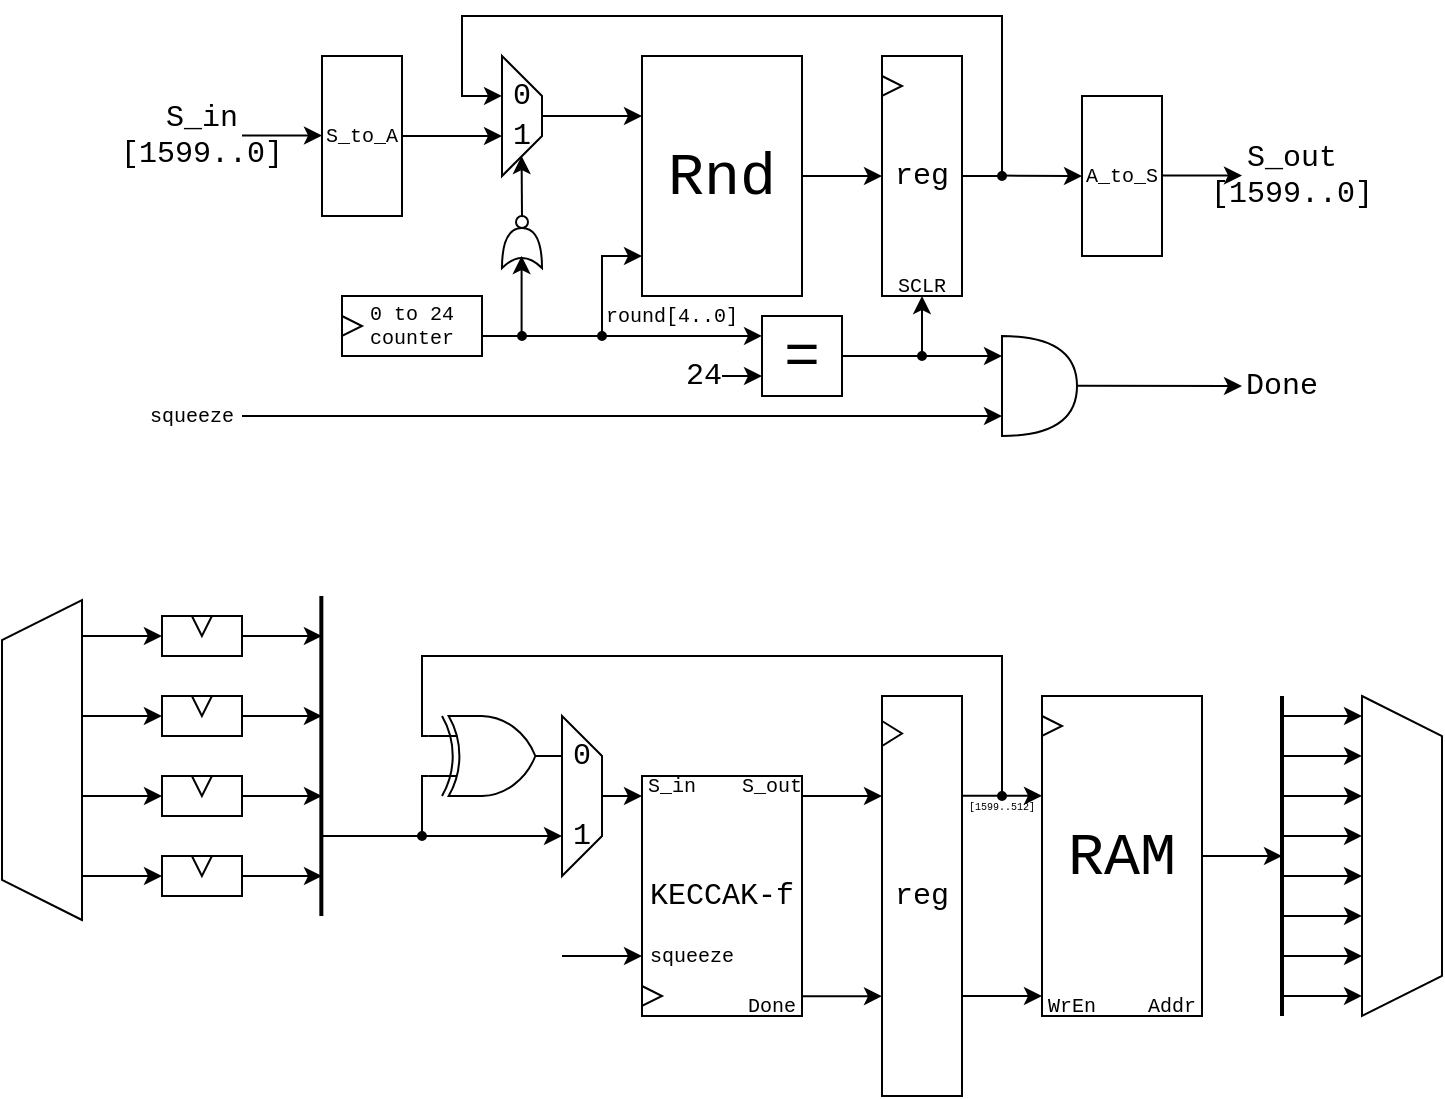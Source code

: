 <mxfile version="22.1.11" type="device">
  <diagram name="Page-1" id="sLG97zDm2SVhleJXKbSt">
    <mxGraphModel dx="160" dy="93" grid="1" gridSize="10" guides="1" tooltips="1" connect="1" arrows="1" fold="1" page="1" pageScale="1" pageWidth="3000" pageHeight="3000" math="0" shadow="0">
      <root>
        <mxCell id="0" />
        <mxCell id="1" parent="0" />
        <mxCell id="cHIxFwoaAzM5gLNZB4nu-59" value="" style="group" parent="1" vertex="1" connectable="0">
          <mxGeometry x="840" y="720" width="80" height="160" as="geometry" />
        </mxCell>
        <mxCell id="cHIxFwoaAzM5gLNZB4nu-62" value="" style="group" parent="cHIxFwoaAzM5gLNZB4nu-59" vertex="1" connectable="0">
          <mxGeometry width="80" height="160" as="geometry" />
        </mxCell>
        <mxCell id="cHIxFwoaAzM5gLNZB4nu-25" value="RAM" style="rounded=0;whiteSpace=wrap;html=1;fontFamily=Courier New;fontSize=30;" parent="cHIxFwoaAzM5gLNZB4nu-62" vertex="1">
          <mxGeometry width="80" height="160" as="geometry" />
        </mxCell>
        <mxCell id="cHIxFwoaAzM5gLNZB4nu-40" value="" style="triangle;whiteSpace=wrap;html=1;rotation=0;" parent="cHIxFwoaAzM5gLNZB4nu-62" vertex="1">
          <mxGeometry y="10" width="10" height="10" as="geometry" />
        </mxCell>
        <mxCell id="cHIxFwoaAzM5gLNZB4nu-43" value="Addr" style="text;html=1;strokeColor=none;fillColor=none;align=center;verticalAlign=middle;whiteSpace=wrap;rounded=0;fontFamily=Courier New;fontSize=10;" parent="cHIxFwoaAzM5gLNZB4nu-62" vertex="1">
          <mxGeometry x="50" y="150" width="30" height="10" as="geometry" />
        </mxCell>
        <mxCell id="cHIxFwoaAzM5gLNZB4nu-50" value="WrEn" style="text;html=1;strokeColor=none;fillColor=none;align=center;verticalAlign=middle;whiteSpace=wrap;rounded=0;fontFamily=Courier New;fontSize=10;" parent="cHIxFwoaAzM5gLNZB4nu-62" vertex="1">
          <mxGeometry y="150" width="30" height="10" as="geometry" />
        </mxCell>
        <mxCell id="PoA2-wsbi5iG8ftpNb75-3" value="" style="edgeStyle=orthogonalEdgeStyle;rounded=0;orthogonalLoop=1;jettySize=auto;html=1;" parent="1" source="PoA2-wsbi5iG8ftpNb75-1" target="PoA2-wsbi5iG8ftpNb75-2" edge="1">
          <mxGeometry relative="1" as="geometry" />
        </mxCell>
        <mxCell id="PoA2-wsbi5iG8ftpNb75-1" value="Rnd" style="rounded=0;whiteSpace=wrap;html=1;fontFamily=Courier New;fontSize=30;" parent="1" vertex="1">
          <mxGeometry x="640" y="400" width="80" height="120" as="geometry" />
        </mxCell>
        <mxCell id="eLbFSkJ6lN0hgzDZZ-0e-3" value="" style="endArrow=classic;html=1;rounded=0;exitX=1;exitY=0.5;exitDx=0;exitDy=0;entryX=0.333;entryY=1;entryDx=0;entryDy=0;entryPerimeter=0;" parent="1" source="PoA2-wsbi5iG8ftpNb75-2" target="cHIxFwoaAzM5gLNZB4nu-36" edge="1">
          <mxGeometry width="50" height="50" relative="1" as="geometry">
            <mxPoint x="880" y="470" as="sourcePoint" />
            <mxPoint x="560" y="410" as="targetPoint" />
            <Array as="points">
              <mxPoint x="820" y="460" />
              <mxPoint x="820" y="380" />
              <mxPoint x="550" y="380" />
              <mxPoint x="550" y="420" />
            </Array>
          </mxGeometry>
        </mxCell>
        <mxCell id="eLbFSkJ6lN0hgzDZZ-0e-7" value="" style="endArrow=classic;html=1;rounded=0;" parent="1" edge="1">
          <mxGeometry width="50" height="50" relative="1" as="geometry">
            <mxPoint x="580" y="480" as="sourcePoint" />
            <mxPoint x="579.8" y="450" as="targetPoint" />
          </mxGeometry>
        </mxCell>
        <mxCell id="eLbFSkJ6lN0hgzDZZ-0e-11" value="" style="endArrow=classic;html=1;rounded=0;" parent="1" edge="1">
          <mxGeometry width="50" height="50" relative="1" as="geometry">
            <mxPoint x="590" y="430" as="sourcePoint" />
            <mxPoint x="640" y="430" as="targetPoint" />
          </mxGeometry>
        </mxCell>
        <mxCell id="eLbFSkJ6lN0hgzDZZ-0e-12" value="" style="endArrow=classic;html=1;rounded=0;" parent="1" edge="1">
          <mxGeometry width="50" height="50" relative="1" as="geometry">
            <mxPoint x="820" y="459.8" as="sourcePoint" />
            <mxPoint x="860" y="460" as="targetPoint" />
          </mxGeometry>
        </mxCell>
        <mxCell id="eLbFSkJ6lN0hgzDZZ-0e-14" value="" style="ellipse;whiteSpace=wrap;html=1;aspect=fixed;fillColor=#000000;" parent="1" vertex="1">
          <mxGeometry x="818" y="458" width="4" height="4" as="geometry" />
        </mxCell>
        <mxCell id="eLbFSkJ6lN0hgzDZZ-0e-17" value="" style="shape=xor;whiteSpace=wrap;html=1;rotation=-90;" parent="1" vertex="1">
          <mxGeometry x="570" y="486" width="20" height="20" as="geometry" />
        </mxCell>
        <mxCell id="eLbFSkJ6lN0hgzDZZ-0e-18" value="" style="ellipse;whiteSpace=wrap;html=1;aspect=fixed;" parent="1" vertex="1">
          <mxGeometry x="577" y="480" width="6" height="6" as="geometry" />
        </mxCell>
        <mxCell id="eLbFSkJ6lN0hgzDZZ-0e-24" value="" style="group" parent="1" vertex="1" connectable="0">
          <mxGeometry x="490" y="520" width="70" height="30" as="geometry" />
        </mxCell>
        <mxCell id="eLbFSkJ6lN0hgzDZZ-0e-19" value="0 to 24&lt;br style=&quot;font-size: 10px;&quot;&gt;counter" style="rounded=0;whiteSpace=wrap;html=1;fontFamily=Courier New;fontSize=10;" parent="eLbFSkJ6lN0hgzDZZ-0e-24" vertex="1">
          <mxGeometry width="70" height="30" as="geometry" />
        </mxCell>
        <mxCell id="eLbFSkJ6lN0hgzDZZ-0e-20" value="" style="triangle;whiteSpace=wrap;html=1;rotation=0;" parent="eLbFSkJ6lN0hgzDZZ-0e-24" vertex="1">
          <mxGeometry y="10" width="10" height="10" as="geometry" />
        </mxCell>
        <mxCell id="eLbFSkJ6lN0hgzDZZ-0e-25" value="" style="endArrow=classic;html=1;rounded=0;" parent="1" edge="1">
          <mxGeometry width="50" height="50" relative="1" as="geometry">
            <mxPoint x="560" y="540" as="sourcePoint" />
            <mxPoint x="640" y="500" as="targetPoint" />
            <Array as="points">
              <mxPoint x="620" y="540" />
              <mxPoint x="620" y="500" />
            </Array>
          </mxGeometry>
        </mxCell>
        <mxCell id="eLbFSkJ6lN0hgzDZZ-0e-26" value="" style="endArrow=classic;html=1;rounded=0;" parent="1" edge="1">
          <mxGeometry width="50" height="50" relative="1" as="geometry">
            <mxPoint x="579.8" y="540" as="sourcePoint" />
            <mxPoint x="579.8" y="500" as="targetPoint" />
          </mxGeometry>
        </mxCell>
        <mxCell id="eLbFSkJ6lN0hgzDZZ-0e-27" value="" style="ellipse;whiteSpace=wrap;html=1;aspect=fixed;fillColor=#000000;" parent="1" vertex="1">
          <mxGeometry x="578" y="538" width="4" height="4" as="geometry" />
        </mxCell>
        <mxCell id="eLbFSkJ6lN0hgzDZZ-0e-28" value="=" style="rounded=0;whiteSpace=wrap;html=1;fontSize=30;fontFamily=Courier New;" parent="1" vertex="1">
          <mxGeometry x="700" y="530" width="40" height="40" as="geometry" />
        </mxCell>
        <mxCell id="eLbFSkJ6lN0hgzDZZ-0e-29" value="" style="endArrow=classic;html=1;rounded=0;entryX=0.75;entryY=1;entryDx=0;entryDy=0;" parent="1" edge="1">
          <mxGeometry width="50" height="50" relative="1" as="geometry">
            <mxPoint x="520" y="440" as="sourcePoint" />
            <mxPoint x="570" y="440" as="targetPoint" />
          </mxGeometry>
        </mxCell>
        <mxCell id="eLbFSkJ6lN0hgzDZZ-0e-30" value="" style="endArrow=classic;html=1;rounded=0;" parent="1" edge="1">
          <mxGeometry width="50" height="50" relative="1" as="geometry">
            <mxPoint x="680" y="560" as="sourcePoint" />
            <mxPoint x="700" y="560" as="targetPoint" />
          </mxGeometry>
        </mxCell>
        <mxCell id="eLbFSkJ6lN0hgzDZZ-0e-32" value="" style="ellipse;whiteSpace=wrap;html=1;aspect=fixed;fillColor=#000000;" parent="1" vertex="1">
          <mxGeometry x="618" y="538" width="4" height="4" as="geometry" />
        </mxCell>
        <mxCell id="eLbFSkJ6lN0hgzDZZ-0e-33" value="" style="endArrow=classic;html=1;rounded=0;" parent="1" edge="1">
          <mxGeometry width="50" height="50" relative="1" as="geometry">
            <mxPoint x="620" y="540" as="sourcePoint" />
            <mxPoint x="700" y="539.94" as="targetPoint" />
          </mxGeometry>
        </mxCell>
        <mxCell id="eLbFSkJ6lN0hgzDZZ-0e-34" value="24" style="text;html=1;strokeColor=none;fillColor=none;align=center;verticalAlign=middle;whiteSpace=wrap;rounded=0;fontFamily=Courier New;fontSize=15;" parent="1" vertex="1">
          <mxGeometry x="660" y="550" width="22" height="20" as="geometry" />
        </mxCell>
        <mxCell id="eLbFSkJ6lN0hgzDZZ-0e-36" value="" style="endArrow=classic;html=1;rounded=0;" parent="1" edge="1">
          <mxGeometry width="50" height="50" relative="1" as="geometry">
            <mxPoint x="740" y="550" as="sourcePoint" />
            <mxPoint x="780" y="520" as="targetPoint" />
            <Array as="points">
              <mxPoint x="780" y="550" />
            </Array>
          </mxGeometry>
        </mxCell>
        <mxCell id="eLbFSkJ6lN0hgzDZZ-0e-37" value="S_in&lt;br&gt;[1599..0]" style="text;html=1;strokeColor=none;fillColor=none;align=center;verticalAlign=middle;whiteSpace=wrap;rounded=0;fontSize=15;fontFamily=Courier New;" parent="1" vertex="1">
          <mxGeometry x="400" y="427.5" width="40" height="25" as="geometry" />
        </mxCell>
        <mxCell id="eLbFSkJ6lN0hgzDZZ-0e-38" value="round[4..0]" style="text;html=1;strokeColor=none;fillColor=none;align=center;verticalAlign=middle;whiteSpace=wrap;rounded=0;fontSize=10;fontFamily=Courier New;" parent="1" vertex="1">
          <mxGeometry x="620" y="520" width="70" height="20" as="geometry" />
        </mxCell>
        <mxCell id="eLbFSkJ6lN0hgzDZZ-0e-39" value="S_out&lt;br&gt;[1599..0]" style="text;html=1;strokeColor=none;fillColor=none;align=center;verticalAlign=middle;whiteSpace=wrap;rounded=0;fontSize=15;fontFamily=Courier New;" parent="1" vertex="1">
          <mxGeometry x="940" y="447.5" width="50" height="25" as="geometry" />
        </mxCell>
        <mxCell id="eLbFSkJ6lN0hgzDZZ-0e-40" value="S_to_A" style="rounded=0;whiteSpace=wrap;html=1;fontFamily=Courier New;fontSize=10;" parent="1" vertex="1">
          <mxGeometry x="480" y="400" width="40" height="80" as="geometry" />
        </mxCell>
        <mxCell id="eLbFSkJ6lN0hgzDZZ-0e-41" value="" style="endArrow=classic;html=1;rounded=0;" parent="1" edge="1">
          <mxGeometry width="50" height="50" relative="1" as="geometry">
            <mxPoint x="440" y="439.76" as="sourcePoint" />
            <mxPoint x="480" y="439.76" as="targetPoint" />
          </mxGeometry>
        </mxCell>
        <mxCell id="eLbFSkJ6lN0hgzDZZ-0e-42" value="A_to_S" style="rounded=0;whiteSpace=wrap;html=1;fontFamily=Courier New;fontSize=10;" parent="1" vertex="1">
          <mxGeometry x="860" y="420" width="40" height="80" as="geometry" />
        </mxCell>
        <mxCell id="eLbFSkJ6lN0hgzDZZ-0e-43" value="" style="endArrow=classic;html=1;rounded=0;" parent="1" edge="1">
          <mxGeometry width="50" height="50" relative="1" as="geometry">
            <mxPoint x="900" y="459.79" as="sourcePoint" />
            <mxPoint x="940" y="459.76" as="targetPoint" />
          </mxGeometry>
        </mxCell>
        <mxCell id="ViOVy5zmuyzSRg3mWkhg-1" value="" style="endArrow=classic;html=1;rounded=0;" parent="1" edge="1">
          <mxGeometry width="50" height="50" relative="1" as="geometry">
            <mxPoint x="780" y="550" as="sourcePoint" />
            <mxPoint x="820" y="550" as="targetPoint" />
          </mxGeometry>
        </mxCell>
        <mxCell id="ViOVy5zmuyzSRg3mWkhg-2" value="" style="ellipse;whiteSpace=wrap;html=1;aspect=fixed;fillColor=#000000;" parent="1" vertex="1">
          <mxGeometry x="778" y="548" width="4" height="4" as="geometry" />
        </mxCell>
        <mxCell id="ViOVy5zmuyzSRg3mWkhg-3" value="Done" style="text;html=1;strokeColor=none;fillColor=none;align=center;verticalAlign=middle;whiteSpace=wrap;rounded=0;fontSize=15;fontFamily=Courier New;" parent="1" vertex="1">
          <mxGeometry x="940" y="557.5" width="40" height="15" as="geometry" />
        </mxCell>
        <mxCell id="cHIxFwoaAzM5gLNZB4nu-13" value="" style="group" parent="1" vertex="1" connectable="0">
          <mxGeometry x="640" y="760" width="80" height="120" as="geometry" />
        </mxCell>
        <mxCell id="cHIxFwoaAzM5gLNZB4nu-1" value="KECCAK-f" style="rounded=0;whiteSpace=wrap;html=1;fontFamily=Courier New;fontSize=15;" parent="cHIxFwoaAzM5gLNZB4nu-13" vertex="1">
          <mxGeometry width="80" height="120" as="geometry" />
        </mxCell>
        <mxCell id="cHIxFwoaAzM5gLNZB4nu-9" value="Done" style="text;html=1;strokeColor=none;fillColor=none;align=center;verticalAlign=middle;whiteSpace=wrap;rounded=0;fontFamily=Courier New;fontSize=10;" parent="cHIxFwoaAzM5gLNZB4nu-13" vertex="1">
          <mxGeometry x="50" y="110" width="30" height="10" as="geometry" />
        </mxCell>
        <mxCell id="cHIxFwoaAzM5gLNZB4nu-10" value="" style="triangle;whiteSpace=wrap;html=1;rotation=0;" parent="cHIxFwoaAzM5gLNZB4nu-13" vertex="1">
          <mxGeometry y="105" width="10" height="10" as="geometry" />
        </mxCell>
        <mxCell id="cHIxFwoaAzM5gLNZB4nu-11" value="S_in" style="text;html=1;strokeColor=none;fillColor=none;align=center;verticalAlign=middle;whiteSpace=wrap;rounded=0;fontFamily=Courier New;fontSize=10;" parent="cHIxFwoaAzM5gLNZB4nu-13" vertex="1">
          <mxGeometry width="30" height="10" as="geometry" />
        </mxCell>
        <mxCell id="cHIxFwoaAzM5gLNZB4nu-12" value="S_out" style="text;html=1;strokeColor=none;fillColor=none;align=center;verticalAlign=middle;whiteSpace=wrap;rounded=0;fontFamily=Courier New;fontSize=10;" parent="cHIxFwoaAzM5gLNZB4nu-13" vertex="1">
          <mxGeometry x="50" width="30" height="10" as="geometry" />
        </mxCell>
        <mxCell id="FEvc6QxodLgLLCAB3kRR-4" value="squeeze" style="text;html=1;strokeColor=none;fillColor=none;align=center;verticalAlign=middle;whiteSpace=wrap;rounded=0;fontFamily=Courier New;fontSize=10;" vertex="1" parent="cHIxFwoaAzM5gLNZB4nu-13">
          <mxGeometry y="85" width="50" height="10" as="geometry" />
        </mxCell>
        <mxCell id="cHIxFwoaAzM5gLNZB4nu-16" value="" style="group" parent="1" vertex="1" connectable="0">
          <mxGeometry x="760" y="400" width="40" height="120" as="geometry" />
        </mxCell>
        <mxCell id="cHIxFwoaAzM5gLNZB4nu-4" value="" style="group" parent="cHIxFwoaAzM5gLNZB4nu-16" vertex="1" connectable="0">
          <mxGeometry width="40" height="120" as="geometry" />
        </mxCell>
        <mxCell id="PoA2-wsbi5iG8ftpNb75-2" value="reg" style="rounded=0;whiteSpace=wrap;html=1;fontFamily=Courier New;fontSize=15;" parent="cHIxFwoaAzM5gLNZB4nu-4" vertex="1">
          <mxGeometry width="40" height="120" as="geometry" />
        </mxCell>
        <mxCell id="PoA2-wsbi5iG8ftpNb75-5" value="" style="triangle;whiteSpace=wrap;html=1;rotation=0;" parent="cHIxFwoaAzM5gLNZB4nu-4" vertex="1">
          <mxGeometry y="10" width="10" height="10" as="geometry" />
        </mxCell>
        <mxCell id="eLbFSkJ6lN0hgzDZZ-0e-35" value="SCLR" style="text;html=1;strokeColor=none;fillColor=none;align=center;verticalAlign=middle;whiteSpace=wrap;rounded=0;fontFamily=Courier New;fontSize=10;" parent="cHIxFwoaAzM5gLNZB4nu-16" vertex="1">
          <mxGeometry x="5" y="110" width="30" height="10" as="geometry" />
        </mxCell>
        <mxCell id="cHIxFwoaAzM5gLNZB4nu-23" value="" style="endArrow=classic;html=1;rounded=0;" parent="1" edge="1">
          <mxGeometry width="50" height="50" relative="1" as="geometry">
            <mxPoint x="720" y="770" as="sourcePoint" />
            <mxPoint x="760" y="770" as="targetPoint" />
          </mxGeometry>
        </mxCell>
        <mxCell id="cHIxFwoaAzM5gLNZB4nu-26" value="" style="endArrow=classic;html=1;rounded=0;" parent="1" edge="1">
          <mxGeometry width="50" height="50" relative="1" as="geometry">
            <mxPoint x="800" y="769.89" as="sourcePoint" />
            <mxPoint x="840" y="769.89" as="targetPoint" />
          </mxGeometry>
        </mxCell>
        <mxCell id="cHIxFwoaAzM5gLNZB4nu-35" value="" style="group" parent="1" vertex="1" connectable="0">
          <mxGeometry x="570" y="400" width="20" height="60" as="geometry" />
        </mxCell>
        <mxCell id="cHIxFwoaAzM5gLNZB4nu-36" value="" style="shape=trapezoid;perimeter=trapezoidPerimeter;whiteSpace=wrap;html=1;fixedSize=1;rotation=90;" parent="cHIxFwoaAzM5gLNZB4nu-35" vertex="1">
          <mxGeometry x="-20" y="20" width="60" height="20" as="geometry" />
        </mxCell>
        <mxCell id="cHIxFwoaAzM5gLNZB4nu-37" value="1" style="text;html=1;strokeColor=none;fillColor=none;align=center;verticalAlign=middle;whiteSpace=wrap;rounded=0;fontSize=15;fontFamily=Courier New;" parent="cHIxFwoaAzM5gLNZB4nu-35" vertex="1">
          <mxGeometry x="5" y="30" width="10" height="20" as="geometry" />
        </mxCell>
        <mxCell id="cHIxFwoaAzM5gLNZB4nu-38" value="0" style="text;html=1;strokeColor=none;fillColor=none;align=center;verticalAlign=middle;whiteSpace=wrap;rounded=0;fontSize=15;fontFamily=Courier New;" parent="cHIxFwoaAzM5gLNZB4nu-35" vertex="1">
          <mxGeometry x="5" y="10" width="10" height="20" as="geometry" />
        </mxCell>
        <mxCell id="cHIxFwoaAzM5gLNZB4nu-42" value="" style="ellipse;whiteSpace=wrap;html=1;aspect=fixed;fillColor=#000000;" parent="1" vertex="1">
          <mxGeometry x="818" y="768" width="4" height="4" as="geometry" />
        </mxCell>
        <mxCell id="cHIxFwoaAzM5gLNZB4nu-17" value="q" style="group" parent="1" vertex="1" connectable="0">
          <mxGeometry x="760" y="720" width="40" height="200" as="geometry" />
        </mxCell>
        <mxCell id="cHIxFwoaAzM5gLNZB4nu-18" value="" style="group" parent="cHIxFwoaAzM5gLNZB4nu-17" vertex="1" connectable="0">
          <mxGeometry width="40" height="200" as="geometry" />
        </mxCell>
        <mxCell id="cHIxFwoaAzM5gLNZB4nu-19" value="reg" style="rounded=0;whiteSpace=wrap;html=1;fontFamily=Courier New;fontSize=15;" parent="cHIxFwoaAzM5gLNZB4nu-18" vertex="1">
          <mxGeometry width="40" height="200" as="geometry" />
        </mxCell>
        <mxCell id="cHIxFwoaAzM5gLNZB4nu-60" value="" style="triangle;whiteSpace=wrap;html=1;rotation=0;" parent="cHIxFwoaAzM5gLNZB4nu-18" vertex="1">
          <mxGeometry y="12.5" width="10" height="12.5" as="geometry" />
        </mxCell>
        <mxCell id="cHIxFwoaAzM5gLNZB4nu-65" value="" style="verticalLabelPosition=bottom;shadow=0;dashed=0;align=center;html=1;verticalAlign=top;shape=mxgraph.electrical.logic_gates.logic_gate;operation=xor;rotation=0;aspect=fixed;" parent="1" vertex="1">
          <mxGeometry x="533.34" y="730" width="66.66" height="40" as="geometry" />
        </mxCell>
        <mxCell id="cHIxFwoaAzM5gLNZB4nu-73" value="" style="endArrow=classic;html=1;rounded=0;" parent="1" edge="1">
          <mxGeometry width="50" height="50" relative="1" as="geometry">
            <mxPoint x="720" y="870.11" as="sourcePoint" />
            <mxPoint x="760" y="870.11" as="targetPoint" />
          </mxGeometry>
        </mxCell>
        <mxCell id="cHIxFwoaAzM5gLNZB4nu-74" value="" style="endArrow=classic;html=1;rounded=0;" parent="1" edge="1">
          <mxGeometry width="50" height="50" relative="1" as="geometry">
            <mxPoint x="800" y="870" as="sourcePoint" />
            <mxPoint x="840" y="870" as="targetPoint" />
          </mxGeometry>
        </mxCell>
        <mxCell id="cHIxFwoaAzM5gLNZB4nu-91" value="" style="group" parent="1" vertex="1" connectable="0">
          <mxGeometry x="600" y="730" width="20" height="80" as="geometry" />
        </mxCell>
        <mxCell id="cHIxFwoaAzM5gLNZB4nu-88" value="" style="shape=trapezoid;perimeter=trapezoidPerimeter;whiteSpace=wrap;html=1;fixedSize=1;rotation=90;" parent="cHIxFwoaAzM5gLNZB4nu-91" vertex="1">
          <mxGeometry x="-30" y="30" width="80" height="20" as="geometry" />
        </mxCell>
        <mxCell id="cHIxFwoaAzM5gLNZB4nu-89" value="1" style="text;html=1;strokeColor=none;fillColor=none;align=center;verticalAlign=middle;whiteSpace=wrap;rounded=0;fontSize=15;fontFamily=Courier New;" parent="cHIxFwoaAzM5gLNZB4nu-91" vertex="1">
          <mxGeometry x="5" y="50" width="10" height="20" as="geometry" />
        </mxCell>
        <mxCell id="cHIxFwoaAzM5gLNZB4nu-90" value="0" style="text;html=1;strokeColor=none;fillColor=none;align=center;verticalAlign=middle;whiteSpace=wrap;rounded=0;fontSize=15;fontFamily=Courier New;" parent="cHIxFwoaAzM5gLNZB4nu-91" vertex="1">
          <mxGeometry x="5" y="10" width="10" height="20" as="geometry" />
        </mxCell>
        <mxCell id="cHIxFwoaAzM5gLNZB4nu-92" value="" style="endArrow=classic;html=1;rounded=0;" parent="1" edge="1">
          <mxGeometry width="50" height="50" relative="1" as="geometry">
            <mxPoint x="620" y="770" as="sourcePoint" />
            <mxPoint x="640" y="770" as="targetPoint" />
          </mxGeometry>
        </mxCell>
        <mxCell id="cHIxFwoaAzM5gLNZB4nu-93" value="" style="endArrow=none;html=1;rounded=0;entryX=0;entryY=0.25;entryDx=0;entryDy=0;entryPerimeter=0;" parent="1" target="cHIxFwoaAzM5gLNZB4nu-65" edge="1">
          <mxGeometry width="50" height="50" relative="1" as="geometry">
            <mxPoint x="820" y="770" as="sourcePoint" />
            <mxPoint x="533" y="740" as="targetPoint" />
            <Array as="points">
              <mxPoint x="820" y="700" />
              <mxPoint x="530" y="700" />
              <mxPoint x="530" y="740" />
            </Array>
          </mxGeometry>
        </mxCell>
        <mxCell id="cHIxFwoaAzM5gLNZB4nu-94" value="" style="endArrow=classic;html=1;rounded=0;" parent="1" edge="1">
          <mxGeometry width="50" height="50" relative="1" as="geometry">
            <mxPoint x="480" y="790" as="sourcePoint" />
            <mxPoint x="600" y="790" as="targetPoint" />
          </mxGeometry>
        </mxCell>
        <mxCell id="cHIxFwoaAzM5gLNZB4nu-95" value="" style="endArrow=none;html=1;rounded=0;entryX=0;entryY=0.75;entryDx=0;entryDy=0;entryPerimeter=0;" parent="1" target="cHIxFwoaAzM5gLNZB4nu-65" edge="1">
          <mxGeometry width="50" height="50" relative="1" as="geometry">
            <mxPoint x="530" y="790" as="sourcePoint" />
            <mxPoint x="533.34" y="750" as="targetPoint" />
            <Array as="points">
              <mxPoint x="530" y="760" />
            </Array>
          </mxGeometry>
        </mxCell>
        <mxCell id="cHIxFwoaAzM5gLNZB4nu-100" value="" style="ellipse;whiteSpace=wrap;html=1;aspect=fixed;fillColor=#000000;" parent="1" vertex="1">
          <mxGeometry x="528" y="788" width="4" height="4" as="geometry" />
        </mxCell>
        <mxCell id="cHIxFwoaAzM5gLNZB4nu-101" value="[1599..512]" style="text;strokeColor=none;align=center;fillColor=none;html=1;verticalAlign=middle;whiteSpace=wrap;rounded=0;fontFamily=Courier New;fontSize=5;" parent="1" vertex="1">
          <mxGeometry x="800" y="770" width="40" height="10" as="geometry" />
        </mxCell>
        <mxCell id="FjcZewFNtERQtlechSxF-1" value="" style="shape=or;whiteSpace=wrap;html=1;aspect=fixed;" parent="1" vertex="1">
          <mxGeometry x="820" y="540" width="37.5" height="50" as="geometry" />
        </mxCell>
        <mxCell id="FjcZewFNtERQtlechSxF-2" value="" style="rounded=0;whiteSpace=wrap;html=1;" parent="1" vertex="1">
          <mxGeometry x="400" y="680" width="40" height="20" as="geometry" />
        </mxCell>
        <mxCell id="FjcZewFNtERQtlechSxF-3" value="" style="rounded=0;whiteSpace=wrap;html=1;" parent="1" vertex="1">
          <mxGeometry x="400" y="720" width="40" height="20" as="geometry" />
        </mxCell>
        <mxCell id="FjcZewFNtERQtlechSxF-4" value="" style="rounded=0;whiteSpace=wrap;html=1;" parent="1" vertex="1">
          <mxGeometry x="400" y="760" width="40" height="20" as="geometry" />
        </mxCell>
        <mxCell id="FjcZewFNtERQtlechSxF-5" value="" style="rounded=0;whiteSpace=wrap;html=1;" parent="1" vertex="1">
          <mxGeometry x="400" y="800" width="40" height="20" as="geometry" />
        </mxCell>
        <mxCell id="FjcZewFNtERQtlechSxF-6" value="" style="shape=trapezoid;perimeter=trapezoidPerimeter;whiteSpace=wrap;html=1;fixedSize=1;rotation=90;" parent="1" vertex="1">
          <mxGeometry x="940" y="780" width="160" height="40" as="geometry" />
        </mxCell>
        <mxCell id="FEvc6QxodLgLLCAB3kRR-1" value="squeeze" style="text;html=1;strokeColor=none;fillColor=none;align=center;verticalAlign=middle;whiteSpace=wrap;rounded=0;fontFamily=Courier New;fontSize=10;" vertex="1" parent="1">
          <mxGeometry x="390" y="570" width="50" height="20" as="geometry" />
        </mxCell>
        <mxCell id="FEvc6QxodLgLLCAB3kRR-2" value="" style="endArrow=classic;html=1;rounded=0;" edge="1" parent="1">
          <mxGeometry width="50" height="50" relative="1" as="geometry">
            <mxPoint x="440" y="580" as="sourcePoint" />
            <mxPoint x="820" y="580" as="targetPoint" />
          </mxGeometry>
        </mxCell>
        <mxCell id="FEvc6QxodLgLLCAB3kRR-3" value="" style="endArrow=classic;html=1;rounded=0;" edge="1" parent="1">
          <mxGeometry width="50" height="50" relative="1" as="geometry">
            <mxPoint x="857.5" y="564.93" as="sourcePoint" />
            <mxPoint x="940" y="565" as="targetPoint" />
          </mxGeometry>
        </mxCell>
        <mxCell id="FEvc6QxodLgLLCAB3kRR-5" value="" style="endArrow=classic;html=1;rounded=0;" edge="1" parent="1">
          <mxGeometry width="50" height="50" relative="1" as="geometry">
            <mxPoint x="600" y="850" as="sourcePoint" />
            <mxPoint x="640" y="850" as="targetPoint" />
          </mxGeometry>
        </mxCell>
        <mxCell id="FEvc6QxodLgLLCAB3kRR-6" value="" style="endArrow=none;html=1;rounded=0;strokeWidth=2;" edge="1" parent="1">
          <mxGeometry width="50" height="50" relative="1" as="geometry">
            <mxPoint x="960" y="880" as="sourcePoint" />
            <mxPoint x="960" y="720" as="targetPoint" />
          </mxGeometry>
        </mxCell>
        <mxCell id="FEvc6QxodLgLLCAB3kRR-7" value="" style="endArrow=classic;html=1;rounded=0;" edge="1" parent="1">
          <mxGeometry width="50" height="50" relative="1" as="geometry">
            <mxPoint x="920" y="800" as="sourcePoint" />
            <mxPoint x="960" y="800" as="targetPoint" />
          </mxGeometry>
        </mxCell>
        <mxCell id="FEvc6QxodLgLLCAB3kRR-10" value="" style="endArrow=classic;html=1;rounded=0;" edge="1" parent="1">
          <mxGeometry width="50" height="50" relative="1" as="geometry">
            <mxPoint x="960" y="730" as="sourcePoint" />
            <mxPoint x="1000" y="730" as="targetPoint" />
          </mxGeometry>
        </mxCell>
        <mxCell id="FEvc6QxodLgLLCAB3kRR-12" value="" style="endArrow=classic;html=1;rounded=0;" edge="1" parent="1">
          <mxGeometry width="50" height="50" relative="1" as="geometry">
            <mxPoint x="960" y="749.96" as="sourcePoint" />
            <mxPoint x="1000" y="749.96" as="targetPoint" />
          </mxGeometry>
        </mxCell>
        <mxCell id="FEvc6QxodLgLLCAB3kRR-13" value="" style="endArrow=classic;html=1;rounded=0;" edge="1" parent="1">
          <mxGeometry width="50" height="50" relative="1" as="geometry">
            <mxPoint x="960" y="770" as="sourcePoint" />
            <mxPoint x="1000" y="770" as="targetPoint" />
          </mxGeometry>
        </mxCell>
        <mxCell id="FEvc6QxodLgLLCAB3kRR-14" value="" style="endArrow=classic;html=1;rounded=0;" edge="1" parent="1">
          <mxGeometry width="50" height="50" relative="1" as="geometry">
            <mxPoint x="960" y="789.96" as="sourcePoint" />
            <mxPoint x="1000" y="789.96" as="targetPoint" />
          </mxGeometry>
        </mxCell>
        <mxCell id="FEvc6QxodLgLLCAB3kRR-15" value="" style="endArrow=classic;html=1;rounded=0;" edge="1" parent="1">
          <mxGeometry width="50" height="50" relative="1" as="geometry">
            <mxPoint x="960" y="810" as="sourcePoint" />
            <mxPoint x="1000" y="810" as="targetPoint" />
          </mxGeometry>
        </mxCell>
        <mxCell id="FEvc6QxodLgLLCAB3kRR-16" value="" style="endArrow=classic;html=1;rounded=0;" edge="1" parent="1">
          <mxGeometry width="50" height="50" relative="1" as="geometry">
            <mxPoint x="960" y="829.96" as="sourcePoint" />
            <mxPoint x="1000" y="829.96" as="targetPoint" />
          </mxGeometry>
        </mxCell>
        <mxCell id="FEvc6QxodLgLLCAB3kRR-17" value="" style="endArrow=classic;html=1;rounded=0;" edge="1" parent="1">
          <mxGeometry width="50" height="50" relative="1" as="geometry">
            <mxPoint x="960" y="850" as="sourcePoint" />
            <mxPoint x="1000" y="850" as="targetPoint" />
          </mxGeometry>
        </mxCell>
        <mxCell id="FEvc6QxodLgLLCAB3kRR-18" value="" style="endArrow=classic;html=1;rounded=0;" edge="1" parent="1">
          <mxGeometry width="50" height="50" relative="1" as="geometry">
            <mxPoint x="960" y="869.96" as="sourcePoint" />
            <mxPoint x="1000" y="869.96" as="targetPoint" />
          </mxGeometry>
        </mxCell>
        <mxCell id="FEvc6QxodLgLLCAB3kRR-19" value="" style="shape=trapezoid;perimeter=trapezoidPerimeter;whiteSpace=wrap;html=1;fixedSize=1;rotation=-90;" vertex="1" parent="1">
          <mxGeometry x="260" y="732" width="160" height="40" as="geometry" />
        </mxCell>
        <mxCell id="FEvc6QxodLgLLCAB3kRR-20" value="" style="endArrow=none;html=1;rounded=0;strokeWidth=2;" edge="1" parent="1">
          <mxGeometry width="50" height="50" relative="1" as="geometry">
            <mxPoint x="479.67" y="830" as="sourcePoint" />
            <mxPoint x="479.67" y="670" as="targetPoint" />
          </mxGeometry>
        </mxCell>
        <mxCell id="FEvc6QxodLgLLCAB3kRR-21" value="" style="endArrow=classic;html=1;rounded=0;" edge="1" parent="1">
          <mxGeometry width="50" height="50" relative="1" as="geometry">
            <mxPoint x="439.95" y="690" as="sourcePoint" />
            <mxPoint x="479.95" y="690" as="targetPoint" />
          </mxGeometry>
        </mxCell>
        <mxCell id="FEvc6QxodLgLLCAB3kRR-22" value="" style="triangle;whiteSpace=wrap;html=1;rotation=90;" vertex="1" parent="1">
          <mxGeometry x="414.95" y="680" width="10" height="10" as="geometry" />
        </mxCell>
        <mxCell id="FEvc6QxodLgLLCAB3kRR-23" value="" style="triangle;whiteSpace=wrap;html=1;rotation=90;" vertex="1" parent="1">
          <mxGeometry x="414.95" y="720" width="10" height="10" as="geometry" />
        </mxCell>
        <mxCell id="FEvc6QxodLgLLCAB3kRR-24" value="" style="triangle;whiteSpace=wrap;html=1;rotation=90;" vertex="1" parent="1">
          <mxGeometry x="414.95" y="760" width="10" height="10" as="geometry" />
        </mxCell>
        <mxCell id="FEvc6QxodLgLLCAB3kRR-25" value="" style="triangle;whiteSpace=wrap;html=1;rotation=90;" vertex="1" parent="1">
          <mxGeometry x="414.95" y="800" width="10" height="10" as="geometry" />
        </mxCell>
        <mxCell id="FEvc6QxodLgLLCAB3kRR-27" value="" style="endArrow=classic;html=1;rounded=0;" edge="1" parent="1">
          <mxGeometry width="50" height="50" relative="1" as="geometry">
            <mxPoint x="439.95" y="730" as="sourcePoint" />
            <mxPoint x="479.95" y="730" as="targetPoint" />
          </mxGeometry>
        </mxCell>
        <mxCell id="FEvc6QxodLgLLCAB3kRR-28" value="" style="endArrow=classic;html=1;rounded=0;" edge="1" parent="1">
          <mxGeometry width="50" height="50" relative="1" as="geometry">
            <mxPoint x="440" y="770" as="sourcePoint" />
            <mxPoint x="480" y="770" as="targetPoint" />
          </mxGeometry>
        </mxCell>
        <mxCell id="FEvc6QxodLgLLCAB3kRR-29" value="" style="endArrow=classic;html=1;rounded=0;" edge="1" parent="1">
          <mxGeometry width="50" height="50" relative="1" as="geometry">
            <mxPoint x="440" y="810" as="sourcePoint" />
            <mxPoint x="480" y="810" as="targetPoint" />
          </mxGeometry>
        </mxCell>
        <mxCell id="FEvc6QxodLgLLCAB3kRR-30" value="" style="endArrow=classic;html=1;rounded=0;" edge="1" parent="1">
          <mxGeometry width="50" height="50" relative="1" as="geometry">
            <mxPoint x="359.95" y="690" as="sourcePoint" />
            <mxPoint x="399.95" y="690" as="targetPoint" />
          </mxGeometry>
        </mxCell>
        <mxCell id="FEvc6QxodLgLLCAB3kRR-31" value="" style="endArrow=classic;html=1;rounded=0;" edge="1" parent="1">
          <mxGeometry width="50" height="50" relative="1" as="geometry">
            <mxPoint x="359.95" y="730" as="sourcePoint" />
            <mxPoint x="399.95" y="730" as="targetPoint" />
          </mxGeometry>
        </mxCell>
        <mxCell id="FEvc6QxodLgLLCAB3kRR-32" value="" style="endArrow=classic;html=1;rounded=0;" edge="1" parent="1">
          <mxGeometry width="50" height="50" relative="1" as="geometry">
            <mxPoint x="360" y="770" as="sourcePoint" />
            <mxPoint x="400" y="770" as="targetPoint" />
          </mxGeometry>
        </mxCell>
        <mxCell id="FEvc6QxodLgLLCAB3kRR-33" value="" style="endArrow=classic;html=1;rounded=0;" edge="1" parent="1">
          <mxGeometry width="50" height="50" relative="1" as="geometry">
            <mxPoint x="360" y="810" as="sourcePoint" />
            <mxPoint x="400" y="810" as="targetPoint" />
          </mxGeometry>
        </mxCell>
      </root>
    </mxGraphModel>
  </diagram>
</mxfile>

